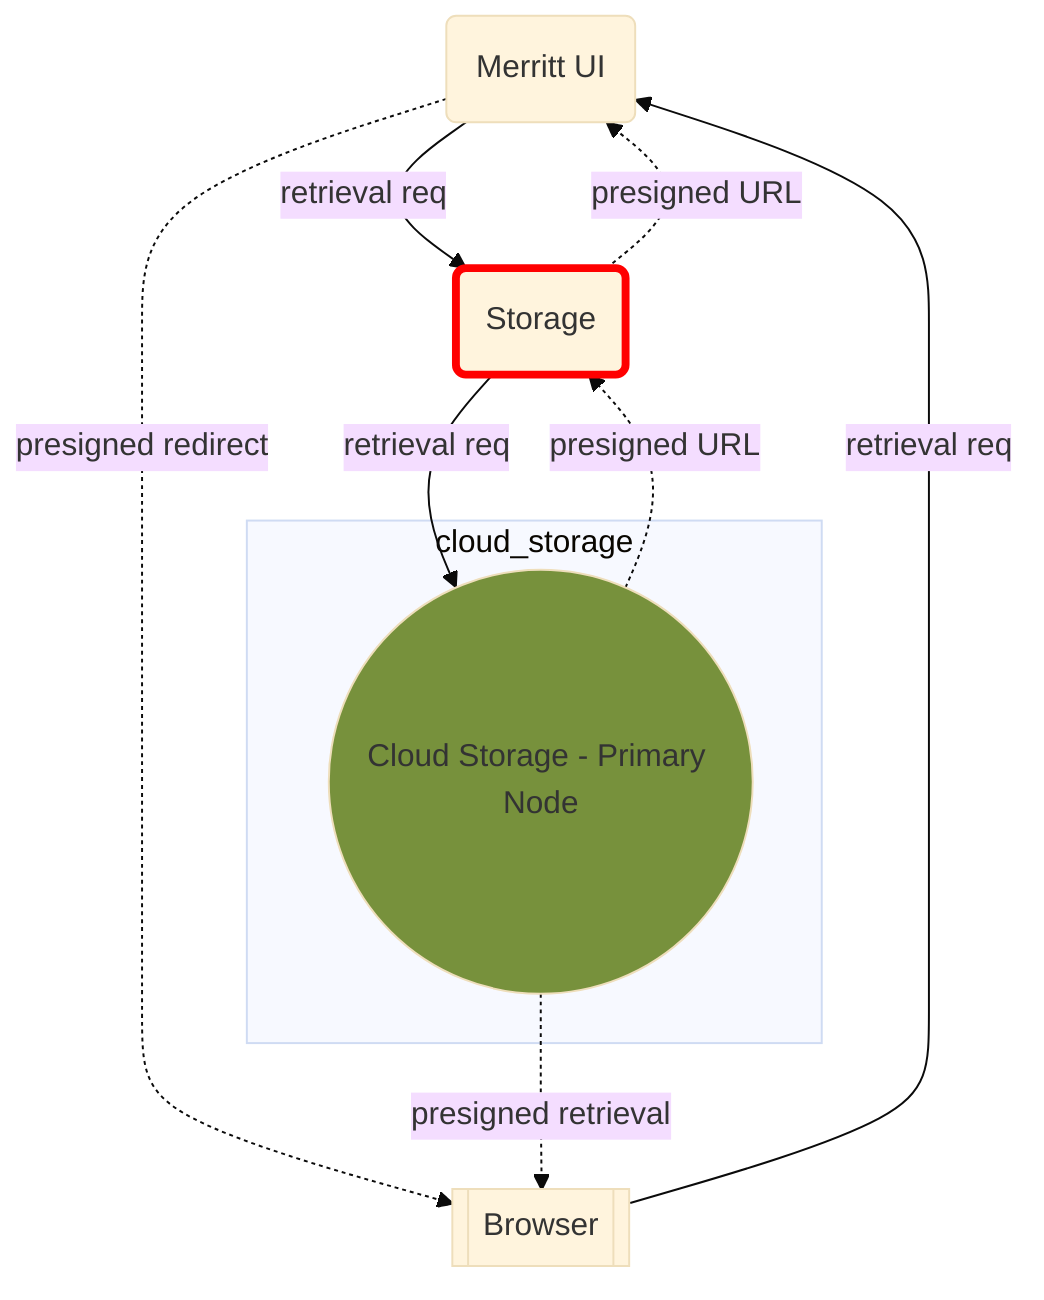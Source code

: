 %%{init: {'theme': 'base'}}%%
graph TD
  UI("Merritt UI")
  ST(Storage)
  BROWSER[[Browser]]
  subgraph cloud_storage
    CLOUD(("Cloud Storage - Primary Node"))
  end

  BROWSER --> |retrieval req| UI
  UI -.-> |presigned redirect| BROWSER
  UI --> |retrieval req| ST
  ST --> |retrieval req| CLOUD
  CLOUD -.-> |presigned URL| ST
  ST -.-> |presigned URL| UI
  CLOUD -.-> |presigned retrieval| BROWSER

  style CLOUD fill:#77913C
  style ST stroke:red,stroke-width:4px